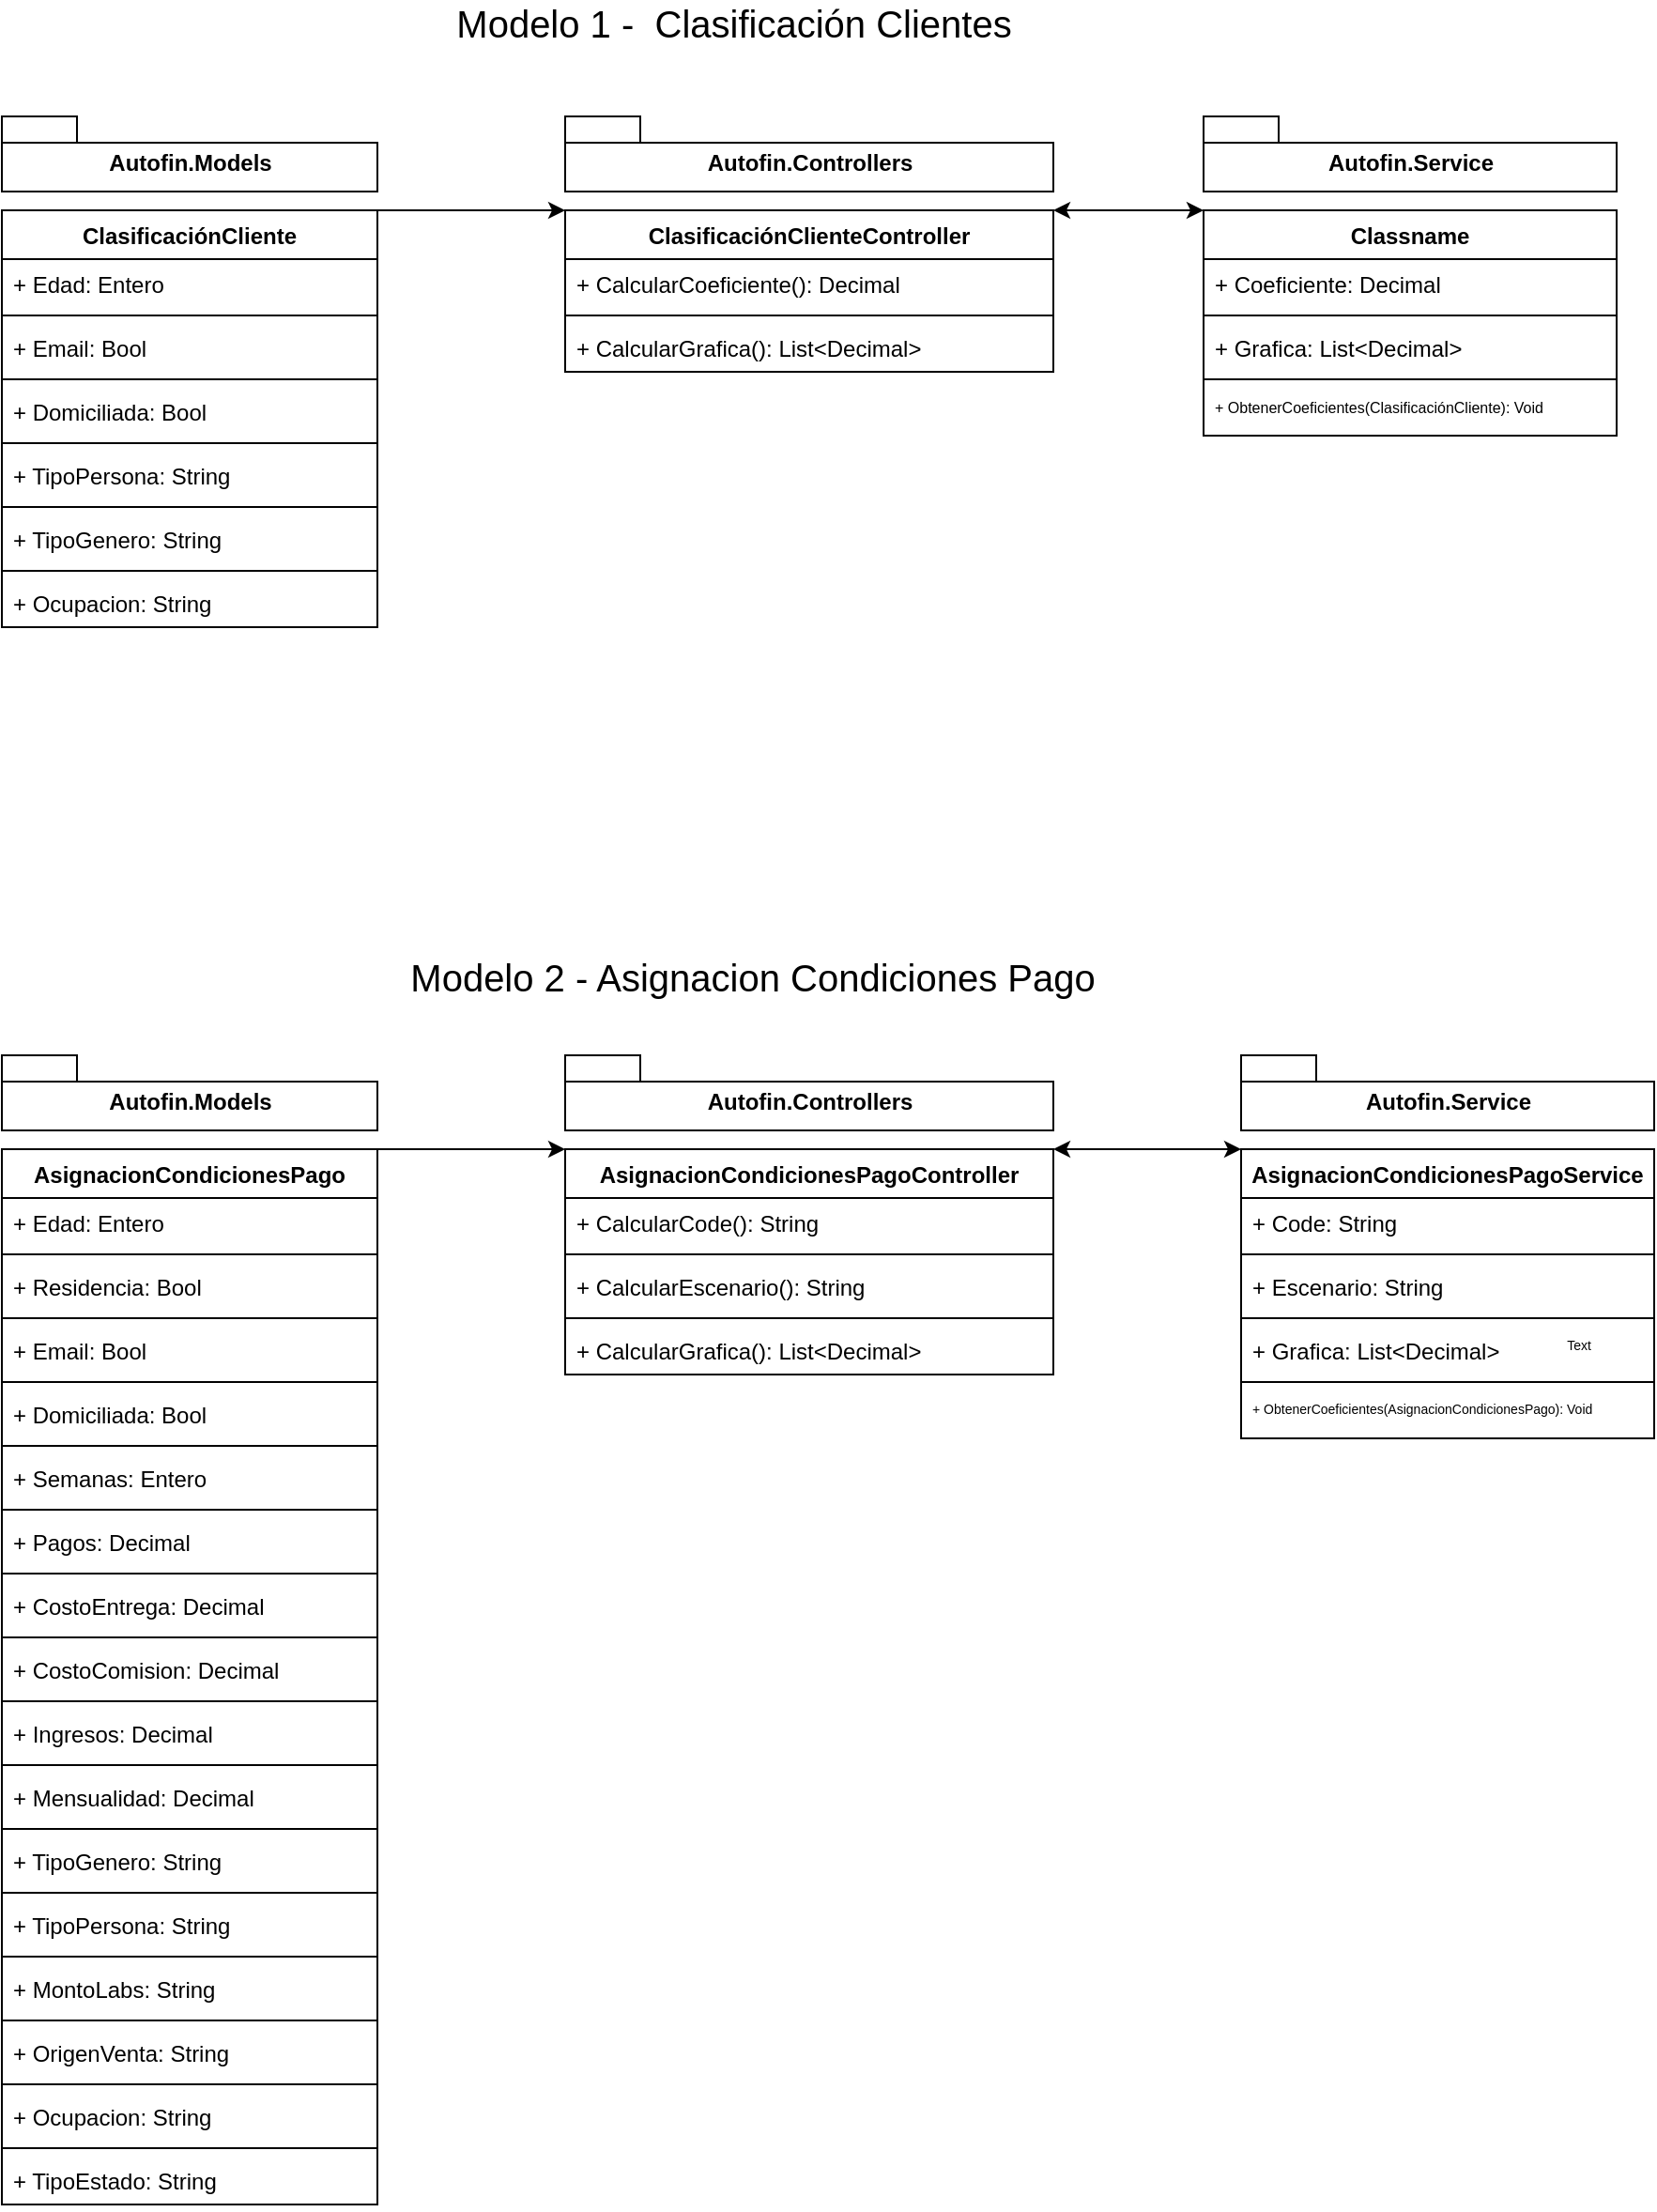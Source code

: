 <mxfile version="20.7.4" type="github">
  <diagram name="Page-1" id="c4acf3e9-155e-7222-9cf6-157b1a14988f">
    <mxGraphModel dx="1050" dy="1658" grid="1" gridSize="10" guides="1" tooltips="1" connect="1" arrows="1" fold="1" page="1" pageScale="1" pageWidth="850" pageHeight="1100" background="none" math="0" shadow="0">
      <root>
        <mxCell id="0" />
        <mxCell id="1" parent="0" />
        <mxCell id="gz-ELiUKS7A_Bemjx15V-2" value="AsignacionCondicionesPago" style="swimlane;fontStyle=1;align=center;verticalAlign=top;childLayout=stackLayout;horizontal=1;startSize=26;horizontalStack=0;resizeParent=1;resizeParentMax=0;resizeLast=0;collapsible=1;marginBottom=0;" vertex="1" parent="1">
          <mxGeometry x="10" y="-450" width="200" height="562" as="geometry" />
        </mxCell>
        <mxCell id="gz-ELiUKS7A_Bemjx15V-3" value="+ Edad: Entero" style="text;strokeColor=none;fillColor=none;align=left;verticalAlign=top;spacingLeft=4;spacingRight=4;overflow=hidden;rotatable=0;points=[[0,0.5],[1,0.5]];portConstraint=eastwest;" vertex="1" parent="gz-ELiUKS7A_Bemjx15V-2">
          <mxGeometry y="26" width="200" height="26" as="geometry" />
        </mxCell>
        <mxCell id="gz-ELiUKS7A_Bemjx15V-4" value="" style="line;strokeWidth=1;fillColor=none;align=left;verticalAlign=middle;spacingTop=-1;spacingLeft=3;spacingRight=3;rotatable=0;labelPosition=right;points=[];portConstraint=eastwest;strokeColor=inherit;" vertex="1" parent="gz-ELiUKS7A_Bemjx15V-2">
          <mxGeometry y="52" width="200" height="8" as="geometry" />
        </mxCell>
        <mxCell id="gz-ELiUKS7A_Bemjx15V-5" value="+ Residencia: Bool" style="text;strokeColor=none;fillColor=none;align=left;verticalAlign=top;spacingLeft=4;spacingRight=4;overflow=hidden;rotatable=0;points=[[0,0.5],[1,0.5]];portConstraint=eastwest;" vertex="1" parent="gz-ELiUKS7A_Bemjx15V-2">
          <mxGeometry y="60" width="200" height="26" as="geometry" />
        </mxCell>
        <mxCell id="gz-ELiUKS7A_Bemjx15V-8" value="" style="line;strokeWidth=1;fillColor=none;align=left;verticalAlign=middle;spacingTop=-1;spacingLeft=3;spacingRight=3;rotatable=0;labelPosition=right;points=[];portConstraint=eastwest;strokeColor=inherit;" vertex="1" parent="gz-ELiUKS7A_Bemjx15V-2">
          <mxGeometry y="86" width="200" height="8" as="geometry" />
        </mxCell>
        <mxCell id="gz-ELiUKS7A_Bemjx15V-7" value="+ Email: Bool&#xa;" style="text;strokeColor=none;fillColor=none;align=left;verticalAlign=top;spacingLeft=4;spacingRight=4;overflow=hidden;rotatable=0;points=[[0,0.5],[1,0.5]];portConstraint=eastwest;" vertex="1" parent="gz-ELiUKS7A_Bemjx15V-2">
          <mxGeometry y="94" width="200" height="26" as="geometry" />
        </mxCell>
        <mxCell id="gz-ELiUKS7A_Bemjx15V-10" value="" style="line;strokeWidth=1;fillColor=none;align=left;verticalAlign=middle;spacingTop=-1;spacingLeft=3;spacingRight=3;rotatable=0;labelPosition=right;points=[];portConstraint=eastwest;strokeColor=inherit;" vertex="1" parent="gz-ELiUKS7A_Bemjx15V-2">
          <mxGeometry y="120" width="200" height="8" as="geometry" />
        </mxCell>
        <mxCell id="gz-ELiUKS7A_Bemjx15V-9" value="+ Domiciliada: Bool" style="text;strokeColor=none;fillColor=none;align=left;verticalAlign=top;spacingLeft=4;spacingRight=4;overflow=hidden;rotatable=0;points=[[0,0.5],[1,0.5]];portConstraint=eastwest;" vertex="1" parent="gz-ELiUKS7A_Bemjx15V-2">
          <mxGeometry y="128" width="200" height="26" as="geometry" />
        </mxCell>
        <mxCell id="gz-ELiUKS7A_Bemjx15V-12" value="" style="line;strokeWidth=1;fillColor=none;align=left;verticalAlign=middle;spacingTop=-1;spacingLeft=3;spacingRight=3;rotatable=0;labelPosition=right;points=[];portConstraint=eastwest;strokeColor=inherit;" vertex="1" parent="gz-ELiUKS7A_Bemjx15V-2">
          <mxGeometry y="154" width="200" height="8" as="geometry" />
        </mxCell>
        <mxCell id="gz-ELiUKS7A_Bemjx15V-11" value="+ Semanas: Entero&#xa;" style="text;strokeColor=none;fillColor=none;align=left;verticalAlign=top;spacingLeft=4;spacingRight=4;overflow=hidden;rotatable=0;points=[[0,0.5],[1,0.5]];portConstraint=eastwest;" vertex="1" parent="gz-ELiUKS7A_Bemjx15V-2">
          <mxGeometry y="162" width="200" height="26" as="geometry" />
        </mxCell>
        <mxCell id="gz-ELiUKS7A_Bemjx15V-13" value="" style="line;strokeWidth=1;fillColor=none;align=left;verticalAlign=middle;spacingTop=-1;spacingLeft=3;spacingRight=3;rotatable=0;labelPosition=right;points=[];portConstraint=eastwest;strokeColor=inherit;" vertex="1" parent="gz-ELiUKS7A_Bemjx15V-2">
          <mxGeometry y="188" width="200" height="8" as="geometry" />
        </mxCell>
        <mxCell id="gz-ELiUKS7A_Bemjx15V-14" value="+ Pagos: Decimal&#xa;" style="text;strokeColor=none;fillColor=none;align=left;verticalAlign=top;spacingLeft=4;spacingRight=4;overflow=hidden;rotatable=0;points=[[0,0.5],[1,0.5]];portConstraint=eastwest;" vertex="1" parent="gz-ELiUKS7A_Bemjx15V-2">
          <mxGeometry y="196" width="200" height="26" as="geometry" />
        </mxCell>
        <mxCell id="gz-ELiUKS7A_Bemjx15V-15" value="" style="line;strokeWidth=1;fillColor=none;align=left;verticalAlign=middle;spacingTop=-1;spacingLeft=3;spacingRight=3;rotatable=0;labelPosition=right;points=[];portConstraint=eastwest;strokeColor=inherit;" vertex="1" parent="gz-ELiUKS7A_Bemjx15V-2">
          <mxGeometry y="222" width="200" height="8" as="geometry" />
        </mxCell>
        <mxCell id="gz-ELiUKS7A_Bemjx15V-17" value="+ CostoEntrega: Decimal&#xa;" style="text;strokeColor=none;fillColor=none;align=left;verticalAlign=top;spacingLeft=4;spacingRight=4;overflow=hidden;rotatable=0;points=[[0,0.5],[1,0.5]];portConstraint=eastwest;" vertex="1" parent="gz-ELiUKS7A_Bemjx15V-2">
          <mxGeometry y="230" width="200" height="26" as="geometry" />
        </mxCell>
        <mxCell id="gz-ELiUKS7A_Bemjx15V-18" value="" style="line;strokeWidth=1;fillColor=none;align=left;verticalAlign=middle;spacingTop=-1;spacingLeft=3;spacingRight=3;rotatable=0;labelPosition=right;points=[];portConstraint=eastwest;strokeColor=inherit;" vertex="1" parent="gz-ELiUKS7A_Bemjx15V-2">
          <mxGeometry y="256" width="200" height="8" as="geometry" />
        </mxCell>
        <mxCell id="gz-ELiUKS7A_Bemjx15V-20" value="+ CostoComision: Decimal" style="text;strokeColor=none;fillColor=none;align=left;verticalAlign=top;spacingLeft=4;spacingRight=4;overflow=hidden;rotatable=0;points=[[0,0.5],[1,0.5]];portConstraint=eastwest;" vertex="1" parent="gz-ELiUKS7A_Bemjx15V-2">
          <mxGeometry y="264" width="200" height="26" as="geometry" />
        </mxCell>
        <mxCell id="gz-ELiUKS7A_Bemjx15V-21" value="" style="line;strokeWidth=1;fillColor=none;align=left;verticalAlign=middle;spacingTop=-1;spacingLeft=3;spacingRight=3;rotatable=0;labelPosition=right;points=[];portConstraint=eastwest;strokeColor=inherit;" vertex="1" parent="gz-ELiUKS7A_Bemjx15V-2">
          <mxGeometry y="290" width="200" height="8" as="geometry" />
        </mxCell>
        <mxCell id="gz-ELiUKS7A_Bemjx15V-23" value="+ Ingresos: Decimal" style="text;strokeColor=none;fillColor=none;align=left;verticalAlign=top;spacingLeft=4;spacingRight=4;overflow=hidden;rotatable=0;points=[[0,0.5],[1,0.5]];portConstraint=eastwest;" vertex="1" parent="gz-ELiUKS7A_Bemjx15V-2">
          <mxGeometry y="298" width="200" height="26" as="geometry" />
        </mxCell>
        <mxCell id="gz-ELiUKS7A_Bemjx15V-24" value="" style="line;strokeWidth=1;fillColor=none;align=left;verticalAlign=middle;spacingTop=-1;spacingLeft=3;spacingRight=3;rotatable=0;labelPosition=right;points=[];portConstraint=eastwest;strokeColor=inherit;" vertex="1" parent="gz-ELiUKS7A_Bemjx15V-2">
          <mxGeometry y="324" width="200" height="8" as="geometry" />
        </mxCell>
        <mxCell id="gz-ELiUKS7A_Bemjx15V-26" value="+ Mensualidad: Decimal&#xa;" style="text;strokeColor=none;fillColor=none;align=left;verticalAlign=top;spacingLeft=4;spacingRight=4;overflow=hidden;rotatable=0;points=[[0,0.5],[1,0.5]];portConstraint=eastwest;" vertex="1" parent="gz-ELiUKS7A_Bemjx15V-2">
          <mxGeometry y="332" width="200" height="26" as="geometry" />
        </mxCell>
        <mxCell id="gz-ELiUKS7A_Bemjx15V-28" value="" style="line;strokeWidth=1;fillColor=none;align=left;verticalAlign=middle;spacingTop=-1;spacingLeft=3;spacingRight=3;rotatable=0;labelPosition=right;points=[];portConstraint=eastwest;strokeColor=inherit;" vertex="1" parent="gz-ELiUKS7A_Bemjx15V-2">
          <mxGeometry y="358" width="200" height="8" as="geometry" />
        </mxCell>
        <mxCell id="gz-ELiUKS7A_Bemjx15V-29" value="+ TipoGenero: String" style="text;strokeColor=none;fillColor=none;align=left;verticalAlign=top;spacingLeft=4;spacingRight=4;overflow=hidden;rotatable=0;points=[[0,0.5],[1,0.5]];portConstraint=eastwest;" vertex="1" parent="gz-ELiUKS7A_Bemjx15V-2">
          <mxGeometry y="366" width="200" height="26" as="geometry" />
        </mxCell>
        <mxCell id="gz-ELiUKS7A_Bemjx15V-30" value="" style="line;strokeWidth=1;fillColor=none;align=left;verticalAlign=middle;spacingTop=-1;spacingLeft=3;spacingRight=3;rotatable=0;labelPosition=right;points=[];portConstraint=eastwest;strokeColor=inherit;" vertex="1" parent="gz-ELiUKS7A_Bemjx15V-2">
          <mxGeometry y="392" width="200" height="8" as="geometry" />
        </mxCell>
        <mxCell id="gz-ELiUKS7A_Bemjx15V-31" value="+ TipoPersona: String&#xa;" style="text;strokeColor=none;fillColor=none;align=left;verticalAlign=top;spacingLeft=4;spacingRight=4;overflow=hidden;rotatable=0;points=[[0,0.5],[1,0.5]];portConstraint=eastwest;" vertex="1" parent="gz-ELiUKS7A_Bemjx15V-2">
          <mxGeometry y="400" width="200" height="26" as="geometry" />
        </mxCell>
        <mxCell id="gz-ELiUKS7A_Bemjx15V-32" value="" style="line;strokeWidth=1;fillColor=none;align=left;verticalAlign=middle;spacingTop=-1;spacingLeft=3;spacingRight=3;rotatable=0;labelPosition=right;points=[];portConstraint=eastwest;strokeColor=inherit;" vertex="1" parent="gz-ELiUKS7A_Bemjx15V-2">
          <mxGeometry y="426" width="200" height="8" as="geometry" />
        </mxCell>
        <mxCell id="gz-ELiUKS7A_Bemjx15V-33" value="+ MontoLabs: String" style="text;strokeColor=none;fillColor=none;align=left;verticalAlign=top;spacingLeft=4;spacingRight=4;overflow=hidden;rotatable=0;points=[[0,0.5],[1,0.5]];portConstraint=eastwest;" vertex="1" parent="gz-ELiUKS7A_Bemjx15V-2">
          <mxGeometry y="434" width="200" height="26" as="geometry" />
        </mxCell>
        <mxCell id="gz-ELiUKS7A_Bemjx15V-35" value="" style="line;strokeWidth=1;fillColor=none;align=left;verticalAlign=middle;spacingTop=-1;spacingLeft=3;spacingRight=3;rotatable=0;labelPosition=right;points=[];portConstraint=eastwest;strokeColor=inherit;" vertex="1" parent="gz-ELiUKS7A_Bemjx15V-2">
          <mxGeometry y="460" width="200" height="8" as="geometry" />
        </mxCell>
        <mxCell id="gz-ELiUKS7A_Bemjx15V-36" value="+ OrigenVenta: String&#xa;" style="text;strokeColor=none;fillColor=none;align=left;verticalAlign=top;spacingLeft=4;spacingRight=4;overflow=hidden;rotatable=0;points=[[0,0.5],[1,0.5]];portConstraint=eastwest;" vertex="1" parent="gz-ELiUKS7A_Bemjx15V-2">
          <mxGeometry y="468" width="200" height="26" as="geometry" />
        </mxCell>
        <mxCell id="gz-ELiUKS7A_Bemjx15V-37" value="" style="line;strokeWidth=1;fillColor=none;align=left;verticalAlign=middle;spacingTop=-1;spacingLeft=3;spacingRight=3;rotatable=0;labelPosition=right;points=[];portConstraint=eastwest;strokeColor=inherit;" vertex="1" parent="gz-ELiUKS7A_Bemjx15V-2">
          <mxGeometry y="494" width="200" height="8" as="geometry" />
        </mxCell>
        <mxCell id="gz-ELiUKS7A_Bemjx15V-38" value="+ Ocupacion: String" style="text;strokeColor=none;fillColor=none;align=left;verticalAlign=top;spacingLeft=4;spacingRight=4;overflow=hidden;rotatable=0;points=[[0,0.5],[1,0.5]];portConstraint=eastwest;" vertex="1" parent="gz-ELiUKS7A_Bemjx15V-2">
          <mxGeometry y="502" width="200" height="26" as="geometry" />
        </mxCell>
        <mxCell id="gz-ELiUKS7A_Bemjx15V-39" value="" style="line;strokeWidth=1;fillColor=none;align=left;verticalAlign=middle;spacingTop=-1;spacingLeft=3;spacingRight=3;rotatable=0;labelPosition=right;points=[];portConstraint=eastwest;strokeColor=inherit;" vertex="1" parent="gz-ELiUKS7A_Bemjx15V-2">
          <mxGeometry y="528" width="200" height="8" as="geometry" />
        </mxCell>
        <mxCell id="gz-ELiUKS7A_Bemjx15V-40" value="+ TipoEstado: String" style="text;strokeColor=none;fillColor=none;align=left;verticalAlign=top;spacingLeft=4;spacingRight=4;overflow=hidden;rotatable=0;points=[[0,0.5],[1,0.5]];portConstraint=eastwest;" vertex="1" parent="gz-ELiUKS7A_Bemjx15V-2">
          <mxGeometry y="536" width="200" height="26" as="geometry" />
        </mxCell>
        <mxCell id="gz-ELiUKS7A_Bemjx15V-41" value="Autofin.Models" style="shape=folder;fontStyle=1;spacingTop=10;tabWidth=40;tabHeight=14;tabPosition=left;html=1;" vertex="1" parent="1">
          <mxGeometry x="10" y="-500" width="200" height="40" as="geometry" />
        </mxCell>
        <mxCell id="gz-ELiUKS7A_Bemjx15V-42" value="Autofin.Controllers" style="shape=folder;fontStyle=1;spacingTop=10;tabWidth=40;tabHeight=14;tabPosition=left;html=1;" vertex="1" parent="1">
          <mxGeometry x="310" y="-500" width="260" height="40" as="geometry" />
        </mxCell>
        <mxCell id="gz-ELiUKS7A_Bemjx15V-43" value="AsignacionCondicionesPagoController" style="swimlane;fontStyle=1;align=center;verticalAlign=top;childLayout=stackLayout;horizontal=1;startSize=26;horizontalStack=0;resizeParent=1;resizeParentMax=0;resizeLast=0;collapsible=1;marginBottom=0;" vertex="1" parent="1">
          <mxGeometry x="310" y="-450" width="260" height="120" as="geometry" />
        </mxCell>
        <mxCell id="gz-ELiUKS7A_Bemjx15V-44" value="+ CalcularCode(): String" style="text;strokeColor=none;fillColor=none;align=left;verticalAlign=top;spacingLeft=4;spacingRight=4;overflow=hidden;rotatable=0;points=[[0,0.5],[1,0.5]];portConstraint=eastwest;" vertex="1" parent="gz-ELiUKS7A_Bemjx15V-43">
          <mxGeometry y="26" width="260" height="26" as="geometry" />
        </mxCell>
        <mxCell id="gz-ELiUKS7A_Bemjx15V-45" value="" style="line;strokeWidth=1;fillColor=none;align=left;verticalAlign=middle;spacingTop=-1;spacingLeft=3;spacingRight=3;rotatable=0;labelPosition=right;points=[];portConstraint=eastwest;strokeColor=inherit;" vertex="1" parent="gz-ELiUKS7A_Bemjx15V-43">
          <mxGeometry y="52" width="260" height="8" as="geometry" />
        </mxCell>
        <mxCell id="gz-ELiUKS7A_Bemjx15V-46" value="+ CalcularEscenario(): String" style="text;strokeColor=none;fillColor=none;align=left;verticalAlign=top;spacingLeft=4;spacingRight=4;overflow=hidden;rotatable=0;points=[[0,0.5],[1,0.5]];portConstraint=eastwest;" vertex="1" parent="gz-ELiUKS7A_Bemjx15V-43">
          <mxGeometry y="60" width="260" height="26" as="geometry" />
        </mxCell>
        <mxCell id="gz-ELiUKS7A_Bemjx15V-47" value="" style="line;strokeWidth=1;fillColor=none;align=left;verticalAlign=middle;spacingTop=-1;spacingLeft=3;spacingRight=3;rotatable=0;labelPosition=right;points=[];portConstraint=eastwest;strokeColor=inherit;" vertex="1" parent="gz-ELiUKS7A_Bemjx15V-43">
          <mxGeometry y="86" width="260" height="8" as="geometry" />
        </mxCell>
        <mxCell id="gz-ELiUKS7A_Bemjx15V-48" value="+ CalcularGrafica(): List&lt;Decimal&gt;" style="text;strokeColor=none;fillColor=none;align=left;verticalAlign=top;spacingLeft=4;spacingRight=4;overflow=hidden;rotatable=0;points=[[0,0.5],[1,0.5]];portConstraint=eastwest;" vertex="1" parent="gz-ELiUKS7A_Bemjx15V-43">
          <mxGeometry y="94" width="260" height="26" as="geometry" />
        </mxCell>
        <mxCell id="gz-ELiUKS7A_Bemjx15V-49" value="Autofin.Service" style="shape=folder;fontStyle=1;spacingTop=10;tabWidth=40;tabHeight=14;tabPosition=left;html=1;" vertex="1" parent="1">
          <mxGeometry x="670" y="-500" width="220" height="40" as="geometry" />
        </mxCell>
        <mxCell id="gz-ELiUKS7A_Bemjx15V-50" value="AsignacionCondicionesPagoService&#xa;" style="swimlane;fontStyle=1;align=center;verticalAlign=top;childLayout=stackLayout;horizontal=1;startSize=26;horizontalStack=0;resizeParent=1;resizeParentMax=0;resizeLast=0;collapsible=1;marginBottom=0;" vertex="1" parent="1">
          <mxGeometry x="670" y="-450" width="220" height="154" as="geometry" />
        </mxCell>
        <mxCell id="gz-ELiUKS7A_Bemjx15V-51" value="+ Code: String&#xa;" style="text;strokeColor=none;fillColor=none;align=left;verticalAlign=top;spacingLeft=4;spacingRight=4;overflow=hidden;rotatable=0;points=[[0,0.5],[1,0.5]];portConstraint=eastwest;" vertex="1" parent="gz-ELiUKS7A_Bemjx15V-50">
          <mxGeometry y="26" width="220" height="26" as="geometry" />
        </mxCell>
        <mxCell id="gz-ELiUKS7A_Bemjx15V-52" value="" style="line;strokeWidth=1;fillColor=none;align=left;verticalAlign=middle;spacingTop=-1;spacingLeft=3;spacingRight=3;rotatable=0;labelPosition=right;points=[];portConstraint=eastwest;strokeColor=inherit;" vertex="1" parent="gz-ELiUKS7A_Bemjx15V-50">
          <mxGeometry y="52" width="220" height="8" as="geometry" />
        </mxCell>
        <mxCell id="gz-ELiUKS7A_Bemjx15V-53" value="+ Escenario: String&#xa;" style="text;strokeColor=none;fillColor=none;align=left;verticalAlign=top;spacingLeft=4;spacingRight=4;overflow=hidden;rotatable=0;points=[[0,0.5],[1,0.5]];portConstraint=eastwest;" vertex="1" parent="gz-ELiUKS7A_Bemjx15V-50">
          <mxGeometry y="60" width="220" height="26" as="geometry" />
        </mxCell>
        <mxCell id="gz-ELiUKS7A_Bemjx15V-54" value="" style="line;strokeWidth=1;fillColor=none;align=left;verticalAlign=middle;spacingTop=-1;spacingLeft=3;spacingRight=3;rotatable=0;labelPosition=right;points=[];portConstraint=eastwest;strokeColor=inherit;" vertex="1" parent="gz-ELiUKS7A_Bemjx15V-50">
          <mxGeometry y="86" width="220" height="8" as="geometry" />
        </mxCell>
        <mxCell id="gz-ELiUKS7A_Bemjx15V-55" value="+ Grafica: List&lt;Decimal&gt;&#xa;" style="text;strokeColor=none;fillColor=none;align=left;verticalAlign=top;spacingLeft=4;spacingRight=4;overflow=hidden;rotatable=0;points=[[0,0.5],[1,0.5]];portConstraint=eastwest;" vertex="1" parent="gz-ELiUKS7A_Bemjx15V-50">
          <mxGeometry y="94" width="220" height="26" as="geometry" />
        </mxCell>
        <mxCell id="gz-ELiUKS7A_Bemjx15V-56" value="" style="line;strokeWidth=1;fillColor=none;align=left;verticalAlign=middle;spacingTop=-1;spacingLeft=3;spacingRight=3;rotatable=0;labelPosition=right;points=[];portConstraint=eastwest;strokeColor=inherit;" vertex="1" parent="gz-ELiUKS7A_Bemjx15V-50">
          <mxGeometry y="120" width="220" height="8" as="geometry" />
        </mxCell>
        <mxCell id="gz-ELiUKS7A_Bemjx15V-57" value="+ ObtenerCoeficientes(AsignacionCondicionesPago): Void&#xa;" style="text;strokeColor=none;fillColor=none;align=left;verticalAlign=top;spacingLeft=4;spacingRight=4;overflow=hidden;rotatable=0;points=[[0,0.5],[1,0.5]];portConstraint=eastwest;fontSize=7;" vertex="1" parent="gz-ELiUKS7A_Bemjx15V-50">
          <mxGeometry y="128" width="220" height="26" as="geometry" />
        </mxCell>
        <mxCell id="gz-ELiUKS7A_Bemjx15V-58" value="" style="endArrow=classic;html=1;rounded=0;entryX=0;entryY=0;entryDx=0;entryDy=0;exitX=1;exitY=0;exitDx=0;exitDy=0;" edge="1" parent="1" source="gz-ELiUKS7A_Bemjx15V-2" target="gz-ELiUKS7A_Bemjx15V-43">
          <mxGeometry width="50" height="50" relative="1" as="geometry">
            <mxPoint x="210" y="-360" as="sourcePoint" />
            <mxPoint x="260" y="-410" as="targetPoint" />
          </mxGeometry>
        </mxCell>
        <mxCell id="gz-ELiUKS7A_Bemjx15V-59" value="" style="endArrow=classic;startArrow=classic;html=1;rounded=0;exitX=1;exitY=0;exitDx=0;exitDy=0;entryX=0;entryY=0;entryDx=0;entryDy=0;" edge="1" parent="1" source="gz-ELiUKS7A_Bemjx15V-43" target="gz-ELiUKS7A_Bemjx15V-50">
          <mxGeometry width="50" height="50" relative="1" as="geometry">
            <mxPoint x="570" y="-400" as="sourcePoint" />
            <mxPoint x="620" y="-450" as="targetPoint" />
          </mxGeometry>
        </mxCell>
        <mxCell id="gz-ELiUKS7A_Bemjx15V-61" value="Text" style="text;html=1;strokeColor=none;fillColor=none;align=center;verticalAlign=middle;whiteSpace=wrap;rounded=0;fontSize=7;" vertex="1" parent="1">
          <mxGeometry x="820" y="-360" width="60" height="30" as="geometry" />
        </mxCell>
        <mxCell id="gz-ELiUKS7A_Bemjx15V-62" value="&lt;div&gt;&lt;font style=&quot;font-size: 20px;&quot;&gt;Modelo 2 - Asignacion Condiciones Pago&lt;/font&gt;&lt;/div&gt;&lt;div&gt;&lt;font style=&quot;font-size: 20px;&quot;&gt;&lt;br&gt;&lt;/font&gt;&lt;/div&gt;" style="text;html=1;strokeColor=none;fillColor=none;align=center;verticalAlign=middle;whiteSpace=wrap;rounded=0;fontSize=7;" vertex="1" parent="1">
          <mxGeometry x="50" y="-540" width="720" height="20" as="geometry" />
        </mxCell>
        <mxCell id="gz-ELiUKS7A_Bemjx15V-63" value="&lt;div&gt;&lt;font style=&quot;font-size: 20px;&quot;&gt;Modelo 1 -&amp;nbsp; Clasificación Clientes&lt;br&gt;&lt;/font&gt;&lt;/div&gt;" style="text;html=1;strokeColor=none;fillColor=none;align=center;verticalAlign=middle;whiteSpace=wrap;rounded=0;fontSize=7;" vertex="1" parent="1">
          <mxGeometry x="40" y="-1060" width="720" height="20" as="geometry" />
        </mxCell>
        <mxCell id="gz-ELiUKS7A_Bemjx15V-64" value="Autofin.Models" style="shape=folder;fontStyle=1;spacingTop=10;tabWidth=40;tabHeight=14;tabPosition=left;html=1;" vertex="1" parent="1">
          <mxGeometry x="10" y="-1000" width="200" height="40" as="geometry" />
        </mxCell>
        <mxCell id="gz-ELiUKS7A_Bemjx15V-65" value="Autofin.Controllers" style="shape=folder;fontStyle=1;spacingTop=10;tabWidth=40;tabHeight=14;tabPosition=left;html=1;" vertex="1" parent="1">
          <mxGeometry x="310" y="-1000" width="260" height="40" as="geometry" />
        </mxCell>
        <mxCell id="gz-ELiUKS7A_Bemjx15V-67" value="Autofin.Service" style="shape=folder;fontStyle=1;spacingTop=10;tabWidth=40;tabHeight=14;tabPosition=left;html=1;" vertex="1" parent="1">
          <mxGeometry x="650" y="-1000" width="220" height="40" as="geometry" />
        </mxCell>
        <mxCell id="gz-ELiUKS7A_Bemjx15V-68" value="ClasificaciónCliente" style="swimlane;fontStyle=1;align=center;verticalAlign=top;childLayout=stackLayout;horizontal=1;startSize=26;horizontalStack=0;resizeParent=1;resizeParentMax=0;resizeLast=0;collapsible=1;marginBottom=0;fontSize=12;" vertex="1" parent="1">
          <mxGeometry x="10" y="-950" width="200" height="222" as="geometry" />
        </mxCell>
        <mxCell id="gz-ELiUKS7A_Bemjx15V-69" value="+ Edad: Entero" style="text;strokeColor=none;fillColor=none;align=left;verticalAlign=top;spacingLeft=4;spacingRight=4;overflow=hidden;rotatable=0;points=[[0,0.5],[1,0.5]];portConstraint=eastwest;fontSize=12;" vertex="1" parent="gz-ELiUKS7A_Bemjx15V-68">
          <mxGeometry y="26" width="200" height="26" as="geometry" />
        </mxCell>
        <mxCell id="gz-ELiUKS7A_Bemjx15V-70" value="" style="line;strokeWidth=1;fillColor=none;align=left;verticalAlign=middle;spacingTop=-1;spacingLeft=3;spacingRight=3;rotatable=0;labelPosition=right;points=[];portConstraint=eastwest;strokeColor=inherit;fontSize=20;" vertex="1" parent="gz-ELiUKS7A_Bemjx15V-68">
          <mxGeometry y="52" width="200" height="8" as="geometry" />
        </mxCell>
        <mxCell id="gz-ELiUKS7A_Bemjx15V-71" value="+ Email: Bool&#xa;" style="text;strokeColor=none;fillColor=none;align=left;verticalAlign=top;spacingLeft=4;spacingRight=4;overflow=hidden;rotatable=0;points=[[0,0.5],[1,0.5]];portConstraint=eastwest;fontSize=12;" vertex="1" parent="gz-ELiUKS7A_Bemjx15V-68">
          <mxGeometry y="60" width="200" height="26" as="geometry" />
        </mxCell>
        <mxCell id="gz-ELiUKS7A_Bemjx15V-72" value="" style="line;strokeWidth=1;fillColor=none;align=left;verticalAlign=middle;spacingTop=-1;spacingLeft=3;spacingRight=3;rotatable=0;labelPosition=right;points=[];portConstraint=eastwest;strokeColor=inherit;fontSize=12;" vertex="1" parent="gz-ELiUKS7A_Bemjx15V-68">
          <mxGeometry y="86" width="200" height="8" as="geometry" />
        </mxCell>
        <mxCell id="gz-ELiUKS7A_Bemjx15V-73" value="+ Domiciliada: Bool&#xa;" style="text;strokeColor=none;fillColor=none;align=left;verticalAlign=top;spacingLeft=4;spacingRight=4;overflow=hidden;rotatable=0;points=[[0,0.5],[1,0.5]];portConstraint=eastwest;fontSize=12;" vertex="1" parent="gz-ELiUKS7A_Bemjx15V-68">
          <mxGeometry y="94" width="200" height="26" as="geometry" />
        </mxCell>
        <mxCell id="gz-ELiUKS7A_Bemjx15V-74" value="" style="line;strokeWidth=1;fillColor=none;align=left;verticalAlign=middle;spacingTop=-1;spacingLeft=3;spacingRight=3;rotatable=0;labelPosition=right;points=[];portConstraint=eastwest;strokeColor=inherit;fontSize=12;" vertex="1" parent="gz-ELiUKS7A_Bemjx15V-68">
          <mxGeometry y="120" width="200" height="8" as="geometry" />
        </mxCell>
        <mxCell id="gz-ELiUKS7A_Bemjx15V-75" value="+ TipoPersona: String&#xa;" style="text;strokeColor=none;fillColor=none;align=left;verticalAlign=top;spacingLeft=4;spacingRight=4;overflow=hidden;rotatable=0;points=[[0,0.5],[1,0.5]];portConstraint=eastwest;fontSize=12;" vertex="1" parent="gz-ELiUKS7A_Bemjx15V-68">
          <mxGeometry y="128" width="200" height="26" as="geometry" />
        </mxCell>
        <mxCell id="gz-ELiUKS7A_Bemjx15V-76" value="" style="line;strokeWidth=1;fillColor=none;align=left;verticalAlign=middle;spacingTop=-1;spacingLeft=3;spacingRight=3;rotatable=0;labelPosition=right;points=[];portConstraint=eastwest;strokeColor=inherit;fontSize=12;" vertex="1" parent="gz-ELiUKS7A_Bemjx15V-68">
          <mxGeometry y="154" width="200" height="8" as="geometry" />
        </mxCell>
        <mxCell id="gz-ELiUKS7A_Bemjx15V-77" value="+ TipoGenero: String&#xa;" style="text;strokeColor=none;fillColor=none;align=left;verticalAlign=top;spacingLeft=4;spacingRight=4;overflow=hidden;rotatable=0;points=[[0,0.5],[1,0.5]];portConstraint=eastwest;fontSize=12;" vertex="1" parent="gz-ELiUKS7A_Bemjx15V-68">
          <mxGeometry y="162" width="200" height="26" as="geometry" />
        </mxCell>
        <mxCell id="gz-ELiUKS7A_Bemjx15V-78" value="" style="line;strokeWidth=1;fillColor=none;align=left;verticalAlign=middle;spacingTop=-1;spacingLeft=3;spacingRight=3;rotatable=0;labelPosition=right;points=[];portConstraint=eastwest;strokeColor=inherit;fontSize=12;" vertex="1" parent="gz-ELiUKS7A_Bemjx15V-68">
          <mxGeometry y="188" width="200" height="8" as="geometry" />
        </mxCell>
        <mxCell id="gz-ELiUKS7A_Bemjx15V-79" value="+ Ocupacion: String&#xa;" style="text;strokeColor=none;fillColor=none;align=left;verticalAlign=top;spacingLeft=4;spacingRight=4;overflow=hidden;rotatable=0;points=[[0,0.5],[1,0.5]];portConstraint=eastwest;fontSize=12;" vertex="1" parent="gz-ELiUKS7A_Bemjx15V-68">
          <mxGeometry y="196" width="200" height="26" as="geometry" />
        </mxCell>
        <mxCell id="gz-ELiUKS7A_Bemjx15V-80" value="ClasificaciónClienteController&#xa;" style="swimlane;fontStyle=1;align=center;verticalAlign=top;childLayout=stackLayout;horizontal=1;startSize=26;horizontalStack=0;resizeParent=1;resizeParentMax=0;resizeLast=0;collapsible=1;marginBottom=0;fontSize=12;" vertex="1" parent="1">
          <mxGeometry x="310" y="-950" width="260" height="86" as="geometry" />
        </mxCell>
        <mxCell id="gz-ELiUKS7A_Bemjx15V-81" value="+ CalcularCoeficiente(): Decimal&#xa;" style="text;strokeColor=none;fillColor=none;align=left;verticalAlign=top;spacingLeft=4;spacingRight=4;overflow=hidden;rotatable=0;points=[[0,0.5],[1,0.5]];portConstraint=eastwest;fontSize=12;" vertex="1" parent="gz-ELiUKS7A_Bemjx15V-80">
          <mxGeometry y="26" width="260" height="26" as="geometry" />
        </mxCell>
        <mxCell id="gz-ELiUKS7A_Bemjx15V-82" value="" style="line;strokeWidth=1;fillColor=none;align=left;verticalAlign=middle;spacingTop=-1;spacingLeft=3;spacingRight=3;rotatable=0;labelPosition=right;points=[];portConstraint=eastwest;strokeColor=inherit;fontSize=12;" vertex="1" parent="gz-ELiUKS7A_Bemjx15V-80">
          <mxGeometry y="52" width="260" height="8" as="geometry" />
        </mxCell>
        <mxCell id="gz-ELiUKS7A_Bemjx15V-83" value="+ CalcularGrafica(): List&lt;Decimal&gt;&#xa;" style="text;strokeColor=none;fillColor=none;align=left;verticalAlign=top;spacingLeft=4;spacingRight=4;overflow=hidden;rotatable=0;points=[[0,0.5],[1,0.5]];portConstraint=eastwest;fontSize=12;" vertex="1" parent="gz-ELiUKS7A_Bemjx15V-80">
          <mxGeometry y="60" width="260" height="26" as="geometry" />
        </mxCell>
        <mxCell id="gz-ELiUKS7A_Bemjx15V-84" value="Classname" style="swimlane;fontStyle=1;align=center;verticalAlign=top;childLayout=stackLayout;horizontal=1;startSize=26;horizontalStack=0;resizeParent=1;resizeParentMax=0;resizeLast=0;collapsible=1;marginBottom=0;fontSize=12;" vertex="1" parent="1">
          <mxGeometry x="650" y="-950" width="220" height="120" as="geometry" />
        </mxCell>
        <mxCell id="gz-ELiUKS7A_Bemjx15V-85" value="+ Coeficiente: Decimal&#xa;" style="text;strokeColor=none;fillColor=none;align=left;verticalAlign=top;spacingLeft=4;spacingRight=4;overflow=hidden;rotatable=0;points=[[0,0.5],[1,0.5]];portConstraint=eastwest;fontSize=12;" vertex="1" parent="gz-ELiUKS7A_Bemjx15V-84">
          <mxGeometry y="26" width="220" height="26" as="geometry" />
        </mxCell>
        <mxCell id="gz-ELiUKS7A_Bemjx15V-86" value="" style="line;strokeWidth=1;fillColor=none;align=left;verticalAlign=middle;spacingTop=-1;spacingLeft=3;spacingRight=3;rotatable=0;labelPosition=right;points=[];portConstraint=eastwest;strokeColor=inherit;fontSize=12;" vertex="1" parent="gz-ELiUKS7A_Bemjx15V-84">
          <mxGeometry y="52" width="220" height="8" as="geometry" />
        </mxCell>
        <mxCell id="gz-ELiUKS7A_Bemjx15V-87" value="+ Grafica: List&lt;Decimal&gt;&#xa;" style="text;strokeColor=none;fillColor=none;align=left;verticalAlign=top;spacingLeft=4;spacingRight=4;overflow=hidden;rotatable=0;points=[[0,0.5],[1,0.5]];portConstraint=eastwest;fontSize=12;" vertex="1" parent="gz-ELiUKS7A_Bemjx15V-84">
          <mxGeometry y="60" width="220" height="26" as="geometry" />
        </mxCell>
        <mxCell id="gz-ELiUKS7A_Bemjx15V-88" value="" style="line;strokeWidth=1;fillColor=none;align=left;verticalAlign=middle;spacingTop=-1;spacingLeft=3;spacingRight=3;rotatable=0;labelPosition=right;points=[];portConstraint=eastwest;strokeColor=inherit;fontSize=12;" vertex="1" parent="gz-ELiUKS7A_Bemjx15V-84">
          <mxGeometry y="86" width="220" height="8" as="geometry" />
        </mxCell>
        <mxCell id="gz-ELiUKS7A_Bemjx15V-89" value="+ ObtenerCoeficientes(ClasificaciónCliente): Void&#xa;" style="text;strokeColor=none;fillColor=none;align=left;verticalAlign=top;spacingLeft=4;spacingRight=4;overflow=hidden;rotatable=0;points=[[0,0.5],[1,0.5]];portConstraint=eastwest;fontSize=8;" vertex="1" parent="gz-ELiUKS7A_Bemjx15V-84">
          <mxGeometry y="94" width="220" height="26" as="geometry" />
        </mxCell>
        <mxCell id="gz-ELiUKS7A_Bemjx15V-90" value="" style="endArrow=classic;html=1;rounded=0;fontSize=8;exitX=1;exitY=0;exitDx=0;exitDy=0;entryX=0;entryY=0;entryDx=0;entryDy=0;" edge="1" parent="1" source="gz-ELiUKS7A_Bemjx15V-68" target="gz-ELiUKS7A_Bemjx15V-80">
          <mxGeometry width="50" height="50" relative="1" as="geometry">
            <mxPoint x="400" y="-800" as="sourcePoint" />
            <mxPoint x="450" y="-850" as="targetPoint" />
          </mxGeometry>
        </mxCell>
        <mxCell id="gz-ELiUKS7A_Bemjx15V-91" value="" style="endArrow=classic;startArrow=classic;html=1;rounded=0;fontSize=8;entryX=0;entryY=0;entryDx=0;entryDy=0;exitX=1;exitY=0;exitDx=0;exitDy=0;" edge="1" parent="1" source="gz-ELiUKS7A_Bemjx15V-80" target="gz-ELiUKS7A_Bemjx15V-84">
          <mxGeometry width="50" height="50" relative="1" as="geometry">
            <mxPoint x="400" y="-800" as="sourcePoint" />
            <mxPoint x="450" y="-850" as="targetPoint" />
          </mxGeometry>
        </mxCell>
      </root>
    </mxGraphModel>
  </diagram>
</mxfile>
